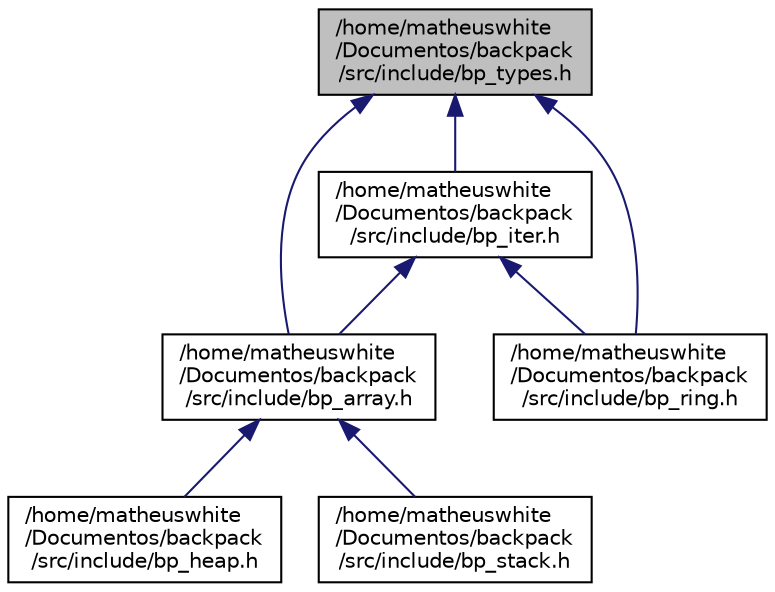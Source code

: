 digraph "/home/matheuswhite/Documentos/backpack/src/include/bp_types.h"
{
 // LATEX_PDF_SIZE
  edge [fontname="Helvetica",fontsize="10",labelfontname="Helvetica",labelfontsize="10"];
  node [fontname="Helvetica",fontsize="10",shape=record];
  Node1 [label="/home/matheuswhite\l/Documentos/backpack\l/src/include/bp_types.h",height=0.2,width=0.4,color="black", fillcolor="grey75", style="filled", fontcolor="black",tooltip="Specifies the basic types used in this library."];
  Node1 -> Node2 [dir="back",color="midnightblue",fontsize="10",style="solid",fontname="Helvetica"];
  Node2 [label="/home/matheuswhite\l/Documentos/backpack\l/src/include/bp_iter.h",height=0.2,width=0.4,color="black", fillcolor="white", style="filled",URL="$bp__iter_8h.html",tooltip="Specifies the generic iterator structure. The iterator is a interface with 3 method...."];
  Node2 -> Node3 [dir="back",color="midnightblue",fontsize="10",style="solid",fontname="Helvetica"];
  Node3 [label="/home/matheuswhite\l/Documentos/backpack\l/src/include/bp_array.h",height=0.2,width=0.4,color="black", fillcolor="white", style="filled",URL="$bp__array_8h.html",tooltip="Specifies the array structure. This structure works as a buffer, where the develop could insert the e..."];
  Node3 -> Node4 [dir="back",color="midnightblue",fontsize="10",style="solid",fontname="Helvetica"];
  Node4 [label="/home/matheuswhite\l/Documentos/backpack\l/src/include/bp_heap.h",height=0.2,width=0.4,color="black", fillcolor="white", style="filled",URL="$bp__heap_8h.html",tooltip="Specifies the heap structure. the heap could be a Min-Heap or a Max-Heap."];
  Node3 -> Node5 [dir="back",color="midnightblue",fontsize="10",style="solid",fontname="Helvetica"];
  Node5 [label="/home/matheuswhite\l/Documentos/backpack\l/src/include/bp_stack.h",height=0.2,width=0.4,color="black", fillcolor="white", style="filled",URL="$bp__stack_8h.html",tooltip="Specifies the stack structure. This structure is a bp_array complement. To allow the bp_array works a..."];
  Node2 -> Node6 [dir="back",color="midnightblue",fontsize="10",style="solid",fontname="Helvetica"];
  Node6 [label="/home/matheuswhite\l/Documentos/backpack\l/src/include/bp_ring.h",height=0.2,width=0.4,color="black", fillcolor="white", style="filled",URL="$bp__ring_8h.html",tooltip="Specifies the ring structure. This structure works as a circular buffer. When the buffer is in its ma..."];
  Node1 -> Node3 [dir="back",color="midnightblue",fontsize="10",style="solid",fontname="Helvetica"];
  Node1 -> Node6 [dir="back",color="midnightblue",fontsize="10",style="solid",fontname="Helvetica"];
}
